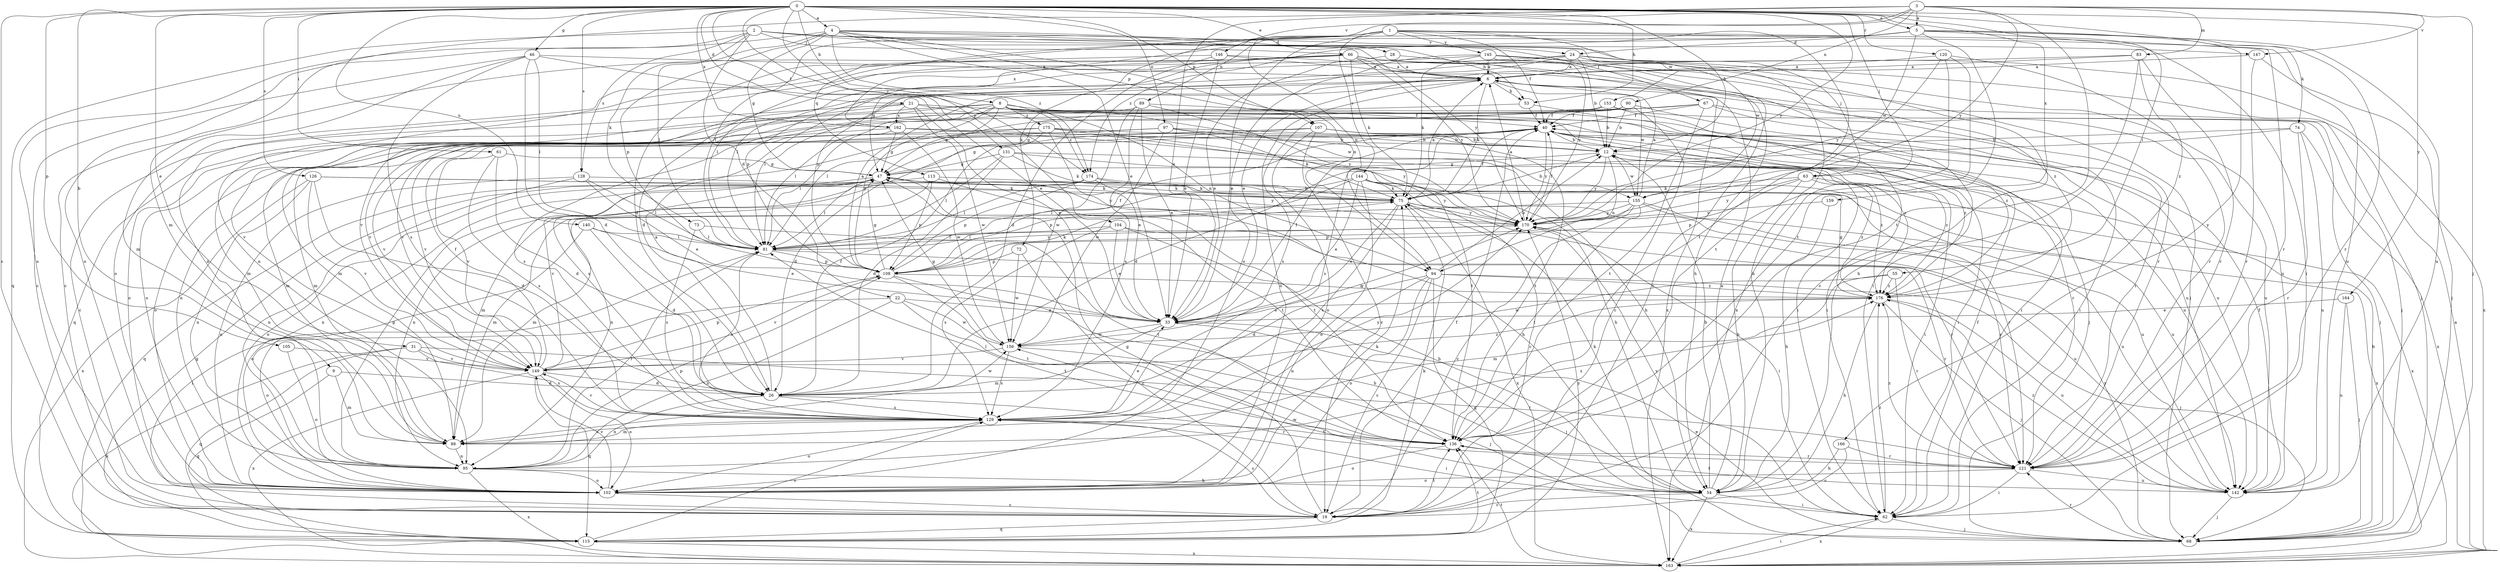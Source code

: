 strict digraph  {
0;
1;
2;
3;
4;
5;
6;
8;
9;
12;
19;
21;
22;
24;
26;
28;
31;
33;
40;
46;
47;
53;
54;
55;
61;
62;
63;
66;
67;
68;
72;
73;
74;
75;
81;
83;
88;
89;
90;
94;
95;
97;
102;
104;
105;
107;
108;
113;
115;
120;
121;
126;
128;
129;
131;
136;
140;
142;
144;
145;
146;
147;
149;
153;
155;
156;
159;
162;
163;
164;
166;
170;
174;
175;
176;
0 -> 4  [label=a];
0 -> 5  [label=a];
0 -> 8  [label=b];
0 -> 9  [label=b];
0 -> 12  [label=b];
0 -> 19  [label=c];
0 -> 21  [label=d];
0 -> 28  [label=e];
0 -> 31  [label=e];
0 -> 46  [label=g];
0 -> 53  [label=h];
0 -> 55  [label=i];
0 -> 61  [label=i];
0 -> 63  [label=j];
0 -> 97  [label=o];
0 -> 104  [label=p];
0 -> 105  [label=p];
0 -> 107  [label=p];
0 -> 120  [label=r];
0 -> 126  [label=s];
0 -> 128  [label=s];
0 -> 131  [label=t];
0 -> 140  [label=u];
0 -> 159  [label=x];
0 -> 162  [label=x];
0 -> 164  [label=y];
0 -> 166  [label=y];
0 -> 170  [label=y];
0 -> 174  [label=z];
1 -> 40  [label=f];
1 -> 72  [label=k];
1 -> 81  [label=l];
1 -> 89  [label=n];
1 -> 102  [label=o];
1 -> 113  [label=q];
1 -> 121  [label=r];
1 -> 136  [label=t];
1 -> 142  [label=u];
1 -> 144  [label=v];
1 -> 145  [label=v];
1 -> 153  [label=w];
2 -> 22  [label=d];
2 -> 63  [label=j];
2 -> 66  [label=j];
2 -> 67  [label=j];
2 -> 81  [label=l];
2 -> 102  [label=o];
2 -> 115  [label=q];
2 -> 128  [label=s];
2 -> 155  [label=w];
2 -> 170  [label=y];
3 -> 5  [label=a];
3 -> 33  [label=e];
3 -> 68  [label=j];
3 -> 83  [label=m];
3 -> 88  [label=m];
3 -> 90  [label=n];
3 -> 94  [label=n];
3 -> 136  [label=t];
3 -> 146  [label=v];
3 -> 147  [label=v];
3 -> 170  [label=y];
4 -> 24  [label=d];
4 -> 33  [label=e];
4 -> 47  [label=g];
4 -> 53  [label=h];
4 -> 73  [label=k];
4 -> 94  [label=n];
4 -> 102  [label=o];
4 -> 107  [label=p];
4 -> 108  [label=p];
4 -> 147  [label=v];
4 -> 174  [label=z];
5 -> 24  [label=d];
5 -> 26  [label=d];
5 -> 62  [label=i];
5 -> 74  [label=k];
5 -> 121  [label=r];
5 -> 136  [label=t];
5 -> 142  [label=u];
5 -> 155  [label=w];
5 -> 162  [label=x];
5 -> 174  [label=z];
6 -> 53  [label=h];
6 -> 68  [label=j];
6 -> 75  [label=k];
6 -> 81  [label=l];
6 -> 102  [label=o];
6 -> 149  [label=v];
6 -> 155  [label=w];
8 -> 47  [label=g];
8 -> 62  [label=i];
8 -> 81  [label=l];
8 -> 94  [label=n];
8 -> 102  [label=o];
8 -> 108  [label=p];
8 -> 129  [label=s];
8 -> 142  [label=u];
8 -> 149  [label=v];
8 -> 155  [label=w];
8 -> 174  [label=z];
8 -> 175  [label=z];
8 -> 176  [label=z];
9 -> 26  [label=d];
9 -> 88  [label=m];
9 -> 115  [label=q];
12 -> 47  [label=g];
12 -> 62  [label=i];
12 -> 94  [label=n];
12 -> 155  [label=w];
12 -> 170  [label=y];
12 -> 176  [label=z];
19 -> 40  [label=f];
19 -> 47  [label=g];
19 -> 81  [label=l];
19 -> 115  [label=q];
19 -> 129  [label=s];
19 -> 136  [label=t];
21 -> 19  [label=c];
21 -> 33  [label=e];
21 -> 68  [label=j];
21 -> 142  [label=u];
21 -> 149  [label=v];
21 -> 156  [label=w];
21 -> 162  [label=x];
22 -> 33  [label=e];
22 -> 95  [label=n];
22 -> 102  [label=o];
22 -> 136  [label=t];
22 -> 156  [label=w];
24 -> 6  [label=a];
24 -> 12  [label=b];
24 -> 47  [label=g];
24 -> 54  [label=h];
24 -> 68  [label=j];
24 -> 81  [label=l];
24 -> 108  [label=p];
24 -> 163  [label=x];
26 -> 6  [label=a];
26 -> 40  [label=f];
26 -> 95  [label=n];
26 -> 121  [label=r];
26 -> 129  [label=s];
26 -> 156  [label=w];
28 -> 6  [label=a];
28 -> 33  [label=e];
28 -> 163  [label=x];
31 -> 115  [label=q];
31 -> 121  [label=r];
31 -> 129  [label=s];
31 -> 149  [label=v];
31 -> 163  [label=x];
33 -> 40  [label=f];
33 -> 68  [label=j];
33 -> 88  [label=m];
33 -> 156  [label=w];
40 -> 12  [label=b];
40 -> 62  [label=i];
40 -> 88  [label=m];
40 -> 129  [label=s];
40 -> 142  [label=u];
40 -> 170  [label=y];
40 -> 176  [label=z];
46 -> 6  [label=a];
46 -> 19  [label=c];
46 -> 26  [label=d];
46 -> 33  [label=e];
46 -> 81  [label=l];
46 -> 88  [label=m];
46 -> 129  [label=s];
47 -> 75  [label=k];
47 -> 81  [label=l];
47 -> 95  [label=n];
47 -> 102  [label=o];
47 -> 115  [label=q];
47 -> 136  [label=t];
47 -> 142  [label=u];
47 -> 149  [label=v];
47 -> 170  [label=y];
53 -> 40  [label=f];
53 -> 62  [label=i];
53 -> 88  [label=m];
54 -> 6  [label=a];
54 -> 12  [label=b];
54 -> 19  [label=c];
54 -> 62  [label=i];
54 -> 75  [label=k];
54 -> 156  [label=w];
54 -> 163  [label=x];
55 -> 88  [label=m];
55 -> 121  [label=r];
55 -> 156  [label=w];
55 -> 176  [label=z];
61 -> 26  [label=d];
61 -> 47  [label=g];
61 -> 129  [label=s];
61 -> 149  [label=v];
62 -> 40  [label=f];
62 -> 68  [label=j];
62 -> 163  [label=x];
62 -> 170  [label=y];
62 -> 176  [label=z];
63 -> 54  [label=h];
63 -> 75  [label=k];
63 -> 108  [label=p];
63 -> 163  [label=x];
63 -> 170  [label=y];
63 -> 176  [label=z];
66 -> 6  [label=a];
66 -> 19  [label=c];
66 -> 26  [label=d];
66 -> 54  [label=h];
66 -> 62  [label=i];
66 -> 68  [label=j];
66 -> 75  [label=k];
66 -> 81  [label=l];
66 -> 102  [label=o];
66 -> 108  [label=p];
66 -> 170  [label=y];
66 -> 176  [label=z];
67 -> 40  [label=f];
67 -> 47  [label=g];
67 -> 102  [label=o];
67 -> 121  [label=r];
67 -> 136  [label=t];
67 -> 142  [label=u];
68 -> 12  [label=b];
68 -> 33  [label=e];
68 -> 121  [label=r];
68 -> 170  [label=y];
72 -> 19  [label=c];
72 -> 108  [label=p];
72 -> 156  [label=w];
73 -> 81  [label=l];
73 -> 129  [label=s];
73 -> 136  [label=t];
74 -> 12  [label=b];
74 -> 26  [label=d];
74 -> 121  [label=r];
74 -> 142  [label=u];
74 -> 163  [label=x];
75 -> 6  [label=a];
75 -> 12  [label=b];
75 -> 33  [label=e];
75 -> 40  [label=f];
75 -> 88  [label=m];
75 -> 121  [label=r];
75 -> 129  [label=s];
75 -> 142  [label=u];
75 -> 163  [label=x];
75 -> 170  [label=y];
81 -> 108  [label=p];
81 -> 121  [label=r];
81 -> 129  [label=s];
81 -> 170  [label=y];
83 -> 6  [label=a];
83 -> 19  [label=c];
83 -> 33  [label=e];
83 -> 121  [label=r];
83 -> 176  [label=z];
88 -> 95  [label=n];
88 -> 129  [label=s];
88 -> 176  [label=z];
89 -> 33  [label=e];
89 -> 40  [label=f];
89 -> 115  [label=q];
89 -> 129  [label=s];
89 -> 156  [label=w];
89 -> 170  [label=y];
90 -> 12  [label=b];
90 -> 19  [label=c];
90 -> 40  [label=f];
90 -> 62  [label=i];
90 -> 129  [label=s];
90 -> 149  [label=v];
94 -> 12  [label=b];
94 -> 19  [label=c];
94 -> 26  [label=d];
94 -> 68  [label=j];
94 -> 95  [label=n];
94 -> 102  [label=o];
94 -> 115  [label=q];
94 -> 176  [label=z];
95 -> 47  [label=g];
95 -> 54  [label=h];
95 -> 81  [label=l];
95 -> 102  [label=o];
95 -> 108  [label=p];
95 -> 163  [label=x];
97 -> 12  [label=b];
97 -> 75  [label=k];
97 -> 95  [label=n];
97 -> 149  [label=v];
97 -> 156  [label=w];
97 -> 176  [label=z];
102 -> 19  [label=c];
102 -> 75  [label=k];
102 -> 149  [label=v];
104 -> 33  [label=e];
104 -> 54  [label=h];
104 -> 81  [label=l];
104 -> 129  [label=s];
104 -> 142  [label=u];
105 -> 102  [label=o];
105 -> 149  [label=v];
107 -> 12  [label=b];
107 -> 19  [label=c];
107 -> 47  [label=g];
107 -> 102  [label=o];
107 -> 121  [label=r];
107 -> 136  [label=t];
107 -> 149  [label=v];
108 -> 6  [label=a];
108 -> 40  [label=f];
108 -> 47  [label=g];
108 -> 54  [label=h];
108 -> 75  [label=k];
108 -> 136  [label=t];
108 -> 149  [label=v];
108 -> 176  [label=z];
113 -> 75  [label=k];
113 -> 88  [label=m];
113 -> 95  [label=n];
113 -> 108  [label=p];
113 -> 136  [label=t];
115 -> 47  [label=g];
115 -> 75  [label=k];
115 -> 129  [label=s];
115 -> 136  [label=t];
115 -> 163  [label=x];
115 -> 170  [label=y];
120 -> 6  [label=a];
120 -> 121  [label=r];
120 -> 136  [label=t];
120 -> 163  [label=x];
120 -> 170  [label=y];
121 -> 62  [label=i];
121 -> 102  [label=o];
121 -> 142  [label=u];
121 -> 176  [label=z];
126 -> 26  [label=d];
126 -> 54  [label=h];
126 -> 75  [label=k];
126 -> 95  [label=n];
126 -> 149  [label=v];
126 -> 163  [label=x];
128 -> 33  [label=e];
128 -> 75  [label=k];
128 -> 81  [label=l];
128 -> 95  [label=n];
128 -> 102  [label=o];
129 -> 33  [label=e];
129 -> 62  [label=i];
129 -> 88  [label=m];
129 -> 102  [label=o];
129 -> 136  [label=t];
129 -> 149  [label=v];
129 -> 170  [label=y];
131 -> 26  [label=d];
131 -> 47  [label=g];
131 -> 54  [label=h];
131 -> 75  [label=k];
131 -> 81  [label=l];
131 -> 176  [label=z];
136 -> 81  [label=l];
136 -> 102  [label=o];
136 -> 121  [label=r];
140 -> 26  [label=d];
140 -> 33  [label=e];
140 -> 81  [label=l];
140 -> 102  [label=o];
142 -> 40  [label=f];
142 -> 68  [label=j];
142 -> 136  [label=t];
142 -> 176  [label=z];
144 -> 19  [label=c];
144 -> 33  [label=e];
144 -> 75  [label=k];
144 -> 81  [label=l];
144 -> 102  [label=o];
144 -> 108  [label=p];
144 -> 142  [label=u];
144 -> 170  [label=y];
145 -> 6  [label=a];
145 -> 19  [label=c];
145 -> 33  [label=e];
145 -> 54  [label=h];
145 -> 75  [label=k];
145 -> 95  [label=n];
145 -> 142  [label=u];
145 -> 170  [label=y];
146 -> 6  [label=a];
146 -> 26  [label=d];
146 -> 33  [label=e];
146 -> 95  [label=n];
146 -> 121  [label=r];
147 -> 6  [label=a];
147 -> 68  [label=j];
147 -> 121  [label=r];
149 -> 26  [label=d];
149 -> 40  [label=f];
149 -> 102  [label=o];
149 -> 108  [label=p];
149 -> 115  [label=q];
149 -> 163  [label=x];
149 -> 176  [label=z];
153 -> 12  [label=b];
153 -> 40  [label=f];
153 -> 62  [label=i];
153 -> 68  [label=j];
153 -> 81  [label=l];
153 -> 88  [label=m];
155 -> 6  [label=a];
155 -> 19  [label=c];
155 -> 88  [label=m];
155 -> 108  [label=p];
155 -> 121  [label=r];
155 -> 136  [label=t];
155 -> 163  [label=x];
155 -> 170  [label=y];
156 -> 47  [label=g];
156 -> 68  [label=j];
156 -> 129  [label=s];
156 -> 149  [label=v];
156 -> 170  [label=y];
159 -> 54  [label=h];
159 -> 170  [label=y];
162 -> 12  [label=b];
162 -> 47  [label=g];
162 -> 54  [label=h];
162 -> 81  [label=l];
162 -> 102  [label=o];
162 -> 156  [label=w];
163 -> 6  [label=a];
163 -> 62  [label=i];
163 -> 136  [label=t];
164 -> 33  [label=e];
164 -> 68  [label=j];
164 -> 142  [label=u];
166 -> 19  [label=c];
166 -> 54  [label=h];
166 -> 121  [label=r];
170 -> 6  [label=a];
170 -> 40  [label=f];
170 -> 62  [label=i];
170 -> 81  [label=l];
174 -> 75  [label=k];
174 -> 81  [label=l];
174 -> 95  [label=n];
174 -> 108  [label=p];
174 -> 121  [label=r];
174 -> 170  [label=y];
175 -> 12  [label=b];
175 -> 26  [label=d];
175 -> 33  [label=e];
175 -> 88  [label=m];
175 -> 129  [label=s];
175 -> 136  [label=t];
175 -> 170  [label=y];
176 -> 33  [label=e];
176 -> 47  [label=g];
176 -> 54  [label=h];
176 -> 68  [label=j];
176 -> 142  [label=u];
}

